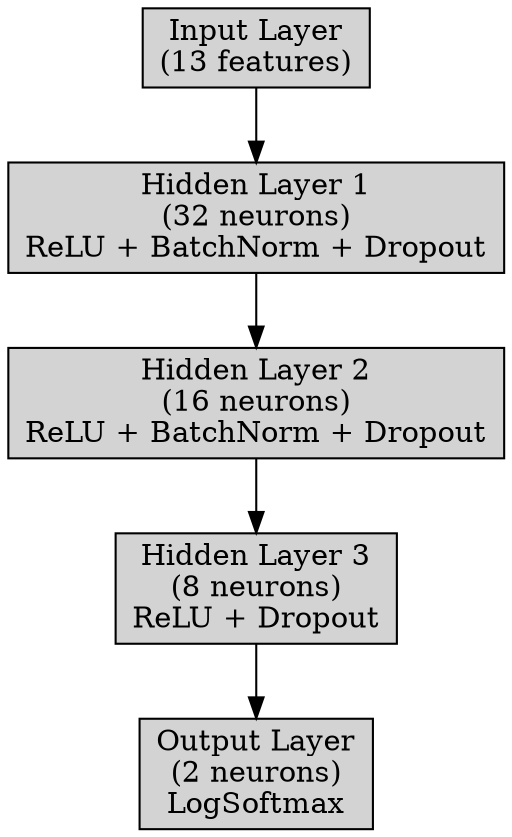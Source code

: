 digraph G {
    rankdir=TB;
    size="8,8";
    node [shape=box,style=filled,fillcolor=lightgrey];
    
    input [label="Input Layer\n(13 features)"];
    h1 [label="Hidden Layer 1\n(32 neurons)\nReLU + BatchNorm + Dropout"];
    h2 [label="Hidden Layer 2\n(16 neurons)\nReLU + BatchNorm + Dropout"];
    h3 [label="Hidden Layer 3\n(8 neurons)\nReLU + Dropout"];
    output [label="Output Layer\n(2 neurons)\nLogSoftmax"];
    
    input -> h1 -> h2 -> h3 -> output;
}